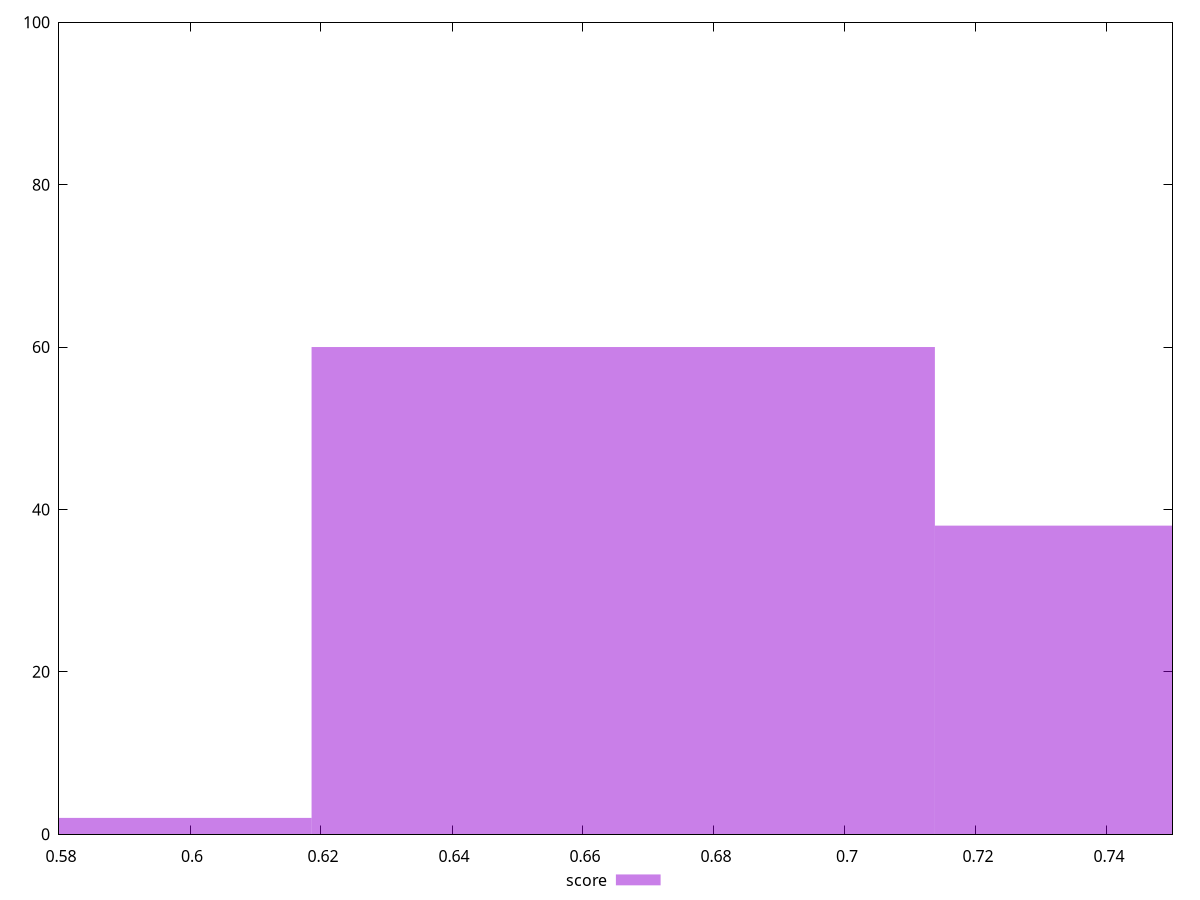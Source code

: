 reset

$score <<EOF
0.6661416105224927 60
0.7613046977399915 38
0.5709785233049937 2
EOF

set key outside below
set boxwidth 0.09516308721749894
set xrange [0.58:0.75]
set yrange [0:100]
set trange [0:100]
set style fill transparent solid 0.5 noborder
set terminal svg size 640, 490 enhanced background rgb 'white'
set output "reports/report_00033_2021-03-01T14-23-16.841Z/unused-css-rules/samples/astro/score/histogram.svg"

plot $score title "score" with boxes

reset
